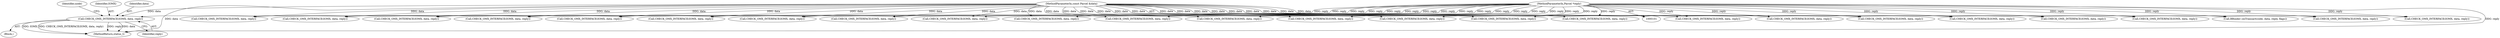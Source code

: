 digraph "0_Android_8d87321b704cb3f88e8cae668937d001fd63d5e3@pointer" {
"1000486" [label="(Call,CHECK_OMX_INTERFACE(IOMX, data, reply))"];
"1000103" [label="(MethodParameterIn,const Parcel &data)"];
"1000104" [label="(MethodParameterIn,Parcel *reply)"];
"1001207" [label="(MethodReturn,status_t)"];
"1000887" [label="(Call,CHECK_OMX_INTERFACE(IOMX, data, reply))"];
"1000112" [label="(Call,CHECK_OMX_INTERFACE(IOMX, data, reply))"];
"1000488" [label="(Identifier,data)"];
"1001003" [label="(Call,CHECK_OMX_INTERFACE(IOMX, data, reply))"];
"1000492" [label="(Identifier,node)"];
"1000585" [label="(Call,CHECK_OMX_INTERFACE(IOMX, data, reply))"];
"1000485" [label="(Block,)"];
"1001166" [label="(Call,CHECK_OMX_INTERFACE(IOMX, data, reply))"];
"1000186" [label="(Call,CHECK_OMX_INTERFACE(IOMX, data, reply))"];
"1001055" [label="(Call,CHECK_OMX_INTERFACE(IOMX, data, reply))"];
"1001202" [label="(Call,BBinder::onTransact(code, data, reply, flags))"];
"1000538" [label="(Call,CHECK_OMX_INTERFACE(IOMX, data, reply))"];
"1000770" [label="(Call,CHECK_OMX_INTERFACE(IOMX, data, reply))"];
"1000419" [label="(Call,CHECK_OMX_INTERFACE(IOMX, data, reply))"];
"1000487" [label="(Identifier,IOMX)"];
"1000489" [label="(Identifier,reply)"];
"1001115" [label="(Call,CHECK_OMX_INTERFACE(IOMX, data, reply))"];
"1000486" [label="(Call,CHECK_OMX_INTERFACE(IOMX, data, reply))"];
"1000226" [label="(Call,CHECK_OMX_INTERFACE(IOMX, data, reply))"];
"1000452" [label="(Call,CHECK_OMX_INTERFACE(IOMX, data, reply))"];
"1000243" [label="(Call,CHECK_OMX_INTERFACE(IOMX, data, reply))"];
"1000791" [label="(Call,CHECK_OMX_INTERFACE(IOMX, data, reply))"];
"1000390" [label="(Call,CHECK_OMX_INTERFACE(IOMX, data, reply))"];
"1000104" [label="(MethodParameterIn,Parcel *reply)"];
"1000103" [label="(MethodParameterIn,const Parcel &data)"];
"1000844" [label="(Call,CHECK_OMX_INTERFACE(IOMX, data, reply))"];
"1000938" [label="(Call,CHECK_OMX_INTERFACE(IOMX, data, reply))"];
"1000684" [label="(Call,CHECK_OMX_INTERFACE(IOMX, data, reply))"];
"1000715" [label="(Call,CHECK_OMX_INTERFACE(IOMX, data, reply))"];
"1001084" [label="(Call,CHECK_OMX_INTERFACE(IOMX, data, reply))"];
"1000627" [label="(Call,CHECK_OMX_INTERFACE(IOMX, data, reply))"];
"1000136" [label="(Call,CHECK_OMX_INTERFACE(IOMX, data, reply))"];
"1000276" [label="(Call,CHECK_OMX_INTERFACE(IOMX, data, reply))"];
"1000486" -> "1000485"  [label="AST: "];
"1000486" -> "1000489"  [label="CFG: "];
"1000487" -> "1000486"  [label="AST: "];
"1000488" -> "1000486"  [label="AST: "];
"1000489" -> "1000486"  [label="AST: "];
"1000492" -> "1000486"  [label="CFG: "];
"1000486" -> "1001207"  [label="DDG: CHECK_OMX_INTERFACE(IOMX, data, reply)"];
"1000486" -> "1001207"  [label="DDG: reply"];
"1000486" -> "1001207"  [label="DDG: data"];
"1000486" -> "1001207"  [label="DDG: IOMX"];
"1000103" -> "1000486"  [label="DDG: data"];
"1000104" -> "1000486"  [label="DDG: reply"];
"1000103" -> "1000101"  [label="AST: "];
"1000103" -> "1001207"  [label="DDG: data"];
"1000103" -> "1000112"  [label="DDG: data"];
"1000103" -> "1000136"  [label="DDG: data"];
"1000103" -> "1000186"  [label="DDG: data"];
"1000103" -> "1000226"  [label="DDG: data"];
"1000103" -> "1000243"  [label="DDG: data"];
"1000103" -> "1000276"  [label="DDG: data"];
"1000103" -> "1000390"  [label="DDG: data"];
"1000103" -> "1000419"  [label="DDG: data"];
"1000103" -> "1000452"  [label="DDG: data"];
"1000103" -> "1000538"  [label="DDG: data"];
"1000103" -> "1000585"  [label="DDG: data"];
"1000103" -> "1000627"  [label="DDG: data"];
"1000103" -> "1000684"  [label="DDG: data"];
"1000103" -> "1000715"  [label="DDG: data"];
"1000103" -> "1000770"  [label="DDG: data"];
"1000103" -> "1000791"  [label="DDG: data"];
"1000103" -> "1000844"  [label="DDG: data"];
"1000103" -> "1000887"  [label="DDG: data"];
"1000103" -> "1000938"  [label="DDG: data"];
"1000103" -> "1001003"  [label="DDG: data"];
"1000103" -> "1001055"  [label="DDG: data"];
"1000103" -> "1001084"  [label="DDG: data"];
"1000103" -> "1001115"  [label="DDG: data"];
"1000103" -> "1001166"  [label="DDG: data"];
"1000103" -> "1001202"  [label="DDG: data"];
"1000104" -> "1000101"  [label="AST: "];
"1000104" -> "1001207"  [label="DDG: reply"];
"1000104" -> "1000112"  [label="DDG: reply"];
"1000104" -> "1000136"  [label="DDG: reply"];
"1000104" -> "1000186"  [label="DDG: reply"];
"1000104" -> "1000226"  [label="DDG: reply"];
"1000104" -> "1000243"  [label="DDG: reply"];
"1000104" -> "1000276"  [label="DDG: reply"];
"1000104" -> "1000390"  [label="DDG: reply"];
"1000104" -> "1000419"  [label="DDG: reply"];
"1000104" -> "1000452"  [label="DDG: reply"];
"1000104" -> "1000538"  [label="DDG: reply"];
"1000104" -> "1000585"  [label="DDG: reply"];
"1000104" -> "1000627"  [label="DDG: reply"];
"1000104" -> "1000684"  [label="DDG: reply"];
"1000104" -> "1000715"  [label="DDG: reply"];
"1000104" -> "1000770"  [label="DDG: reply"];
"1000104" -> "1000791"  [label="DDG: reply"];
"1000104" -> "1000844"  [label="DDG: reply"];
"1000104" -> "1000887"  [label="DDG: reply"];
"1000104" -> "1000938"  [label="DDG: reply"];
"1000104" -> "1001003"  [label="DDG: reply"];
"1000104" -> "1001055"  [label="DDG: reply"];
"1000104" -> "1001084"  [label="DDG: reply"];
"1000104" -> "1001115"  [label="DDG: reply"];
"1000104" -> "1001166"  [label="DDG: reply"];
"1000104" -> "1001202"  [label="DDG: reply"];
}
